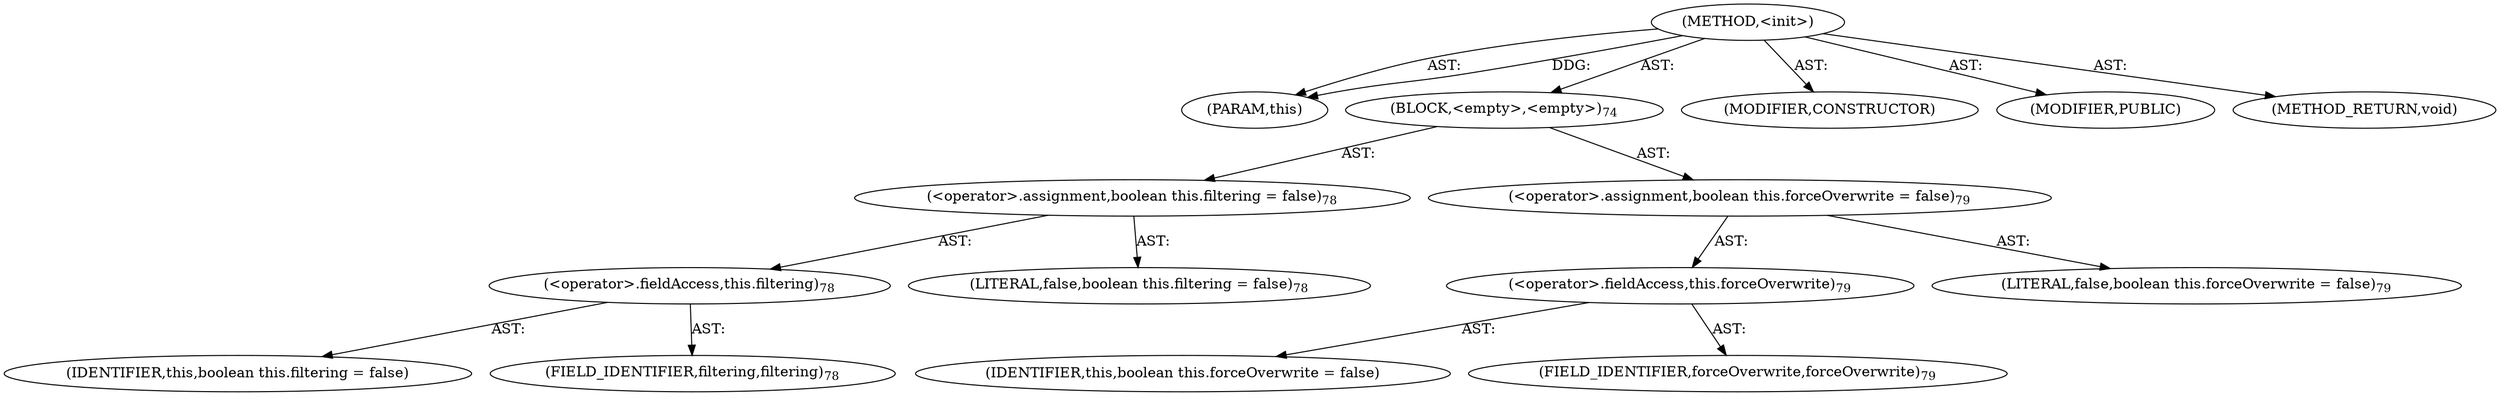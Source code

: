 digraph "&lt;init&gt;" {  
"111669149701" [label = <(METHOD,&lt;init&gt;)> ]
"115964117001" [label = <(PARAM,this)> ]
"25769803792" [label = <(BLOCK,&lt;empty&gt;,&lt;empty&gt;)<SUB>74</SUB>> ]
"30064771137" [label = <(&lt;operator&gt;.assignment,boolean this.filtering = false)<SUB>78</SUB>> ]
"30064771138" [label = <(&lt;operator&gt;.fieldAccess,this.filtering)<SUB>78</SUB>> ]
"68719476781" [label = <(IDENTIFIER,this,boolean this.filtering = false)> ]
"55834574867" [label = <(FIELD_IDENTIFIER,filtering,filtering)<SUB>78</SUB>> ]
"90194313226" [label = <(LITERAL,false,boolean this.filtering = false)<SUB>78</SUB>> ]
"30064771139" [label = <(&lt;operator&gt;.assignment,boolean this.forceOverwrite = false)<SUB>79</SUB>> ]
"30064771140" [label = <(&lt;operator&gt;.fieldAccess,this.forceOverwrite)<SUB>79</SUB>> ]
"68719476782" [label = <(IDENTIFIER,this,boolean this.forceOverwrite = false)> ]
"55834574868" [label = <(FIELD_IDENTIFIER,forceOverwrite,forceOverwrite)<SUB>79</SUB>> ]
"90194313227" [label = <(LITERAL,false,boolean this.forceOverwrite = false)<SUB>79</SUB>> ]
"133143986190" [label = <(MODIFIER,CONSTRUCTOR)> ]
"133143986191" [label = <(MODIFIER,PUBLIC)> ]
"128849018885" [label = <(METHOD_RETURN,void)> ]
  "111669149701" -> "115964117001"  [ label = "AST: "] 
  "111669149701" -> "25769803792"  [ label = "AST: "] 
  "111669149701" -> "133143986190"  [ label = "AST: "] 
  "111669149701" -> "133143986191"  [ label = "AST: "] 
  "111669149701" -> "128849018885"  [ label = "AST: "] 
  "25769803792" -> "30064771137"  [ label = "AST: "] 
  "25769803792" -> "30064771139"  [ label = "AST: "] 
  "30064771137" -> "30064771138"  [ label = "AST: "] 
  "30064771137" -> "90194313226"  [ label = "AST: "] 
  "30064771138" -> "68719476781"  [ label = "AST: "] 
  "30064771138" -> "55834574867"  [ label = "AST: "] 
  "30064771139" -> "30064771140"  [ label = "AST: "] 
  "30064771139" -> "90194313227"  [ label = "AST: "] 
  "30064771140" -> "68719476782"  [ label = "AST: "] 
  "30064771140" -> "55834574868"  [ label = "AST: "] 
  "111669149701" -> "115964117001"  [ label = "DDG: "] 
}
